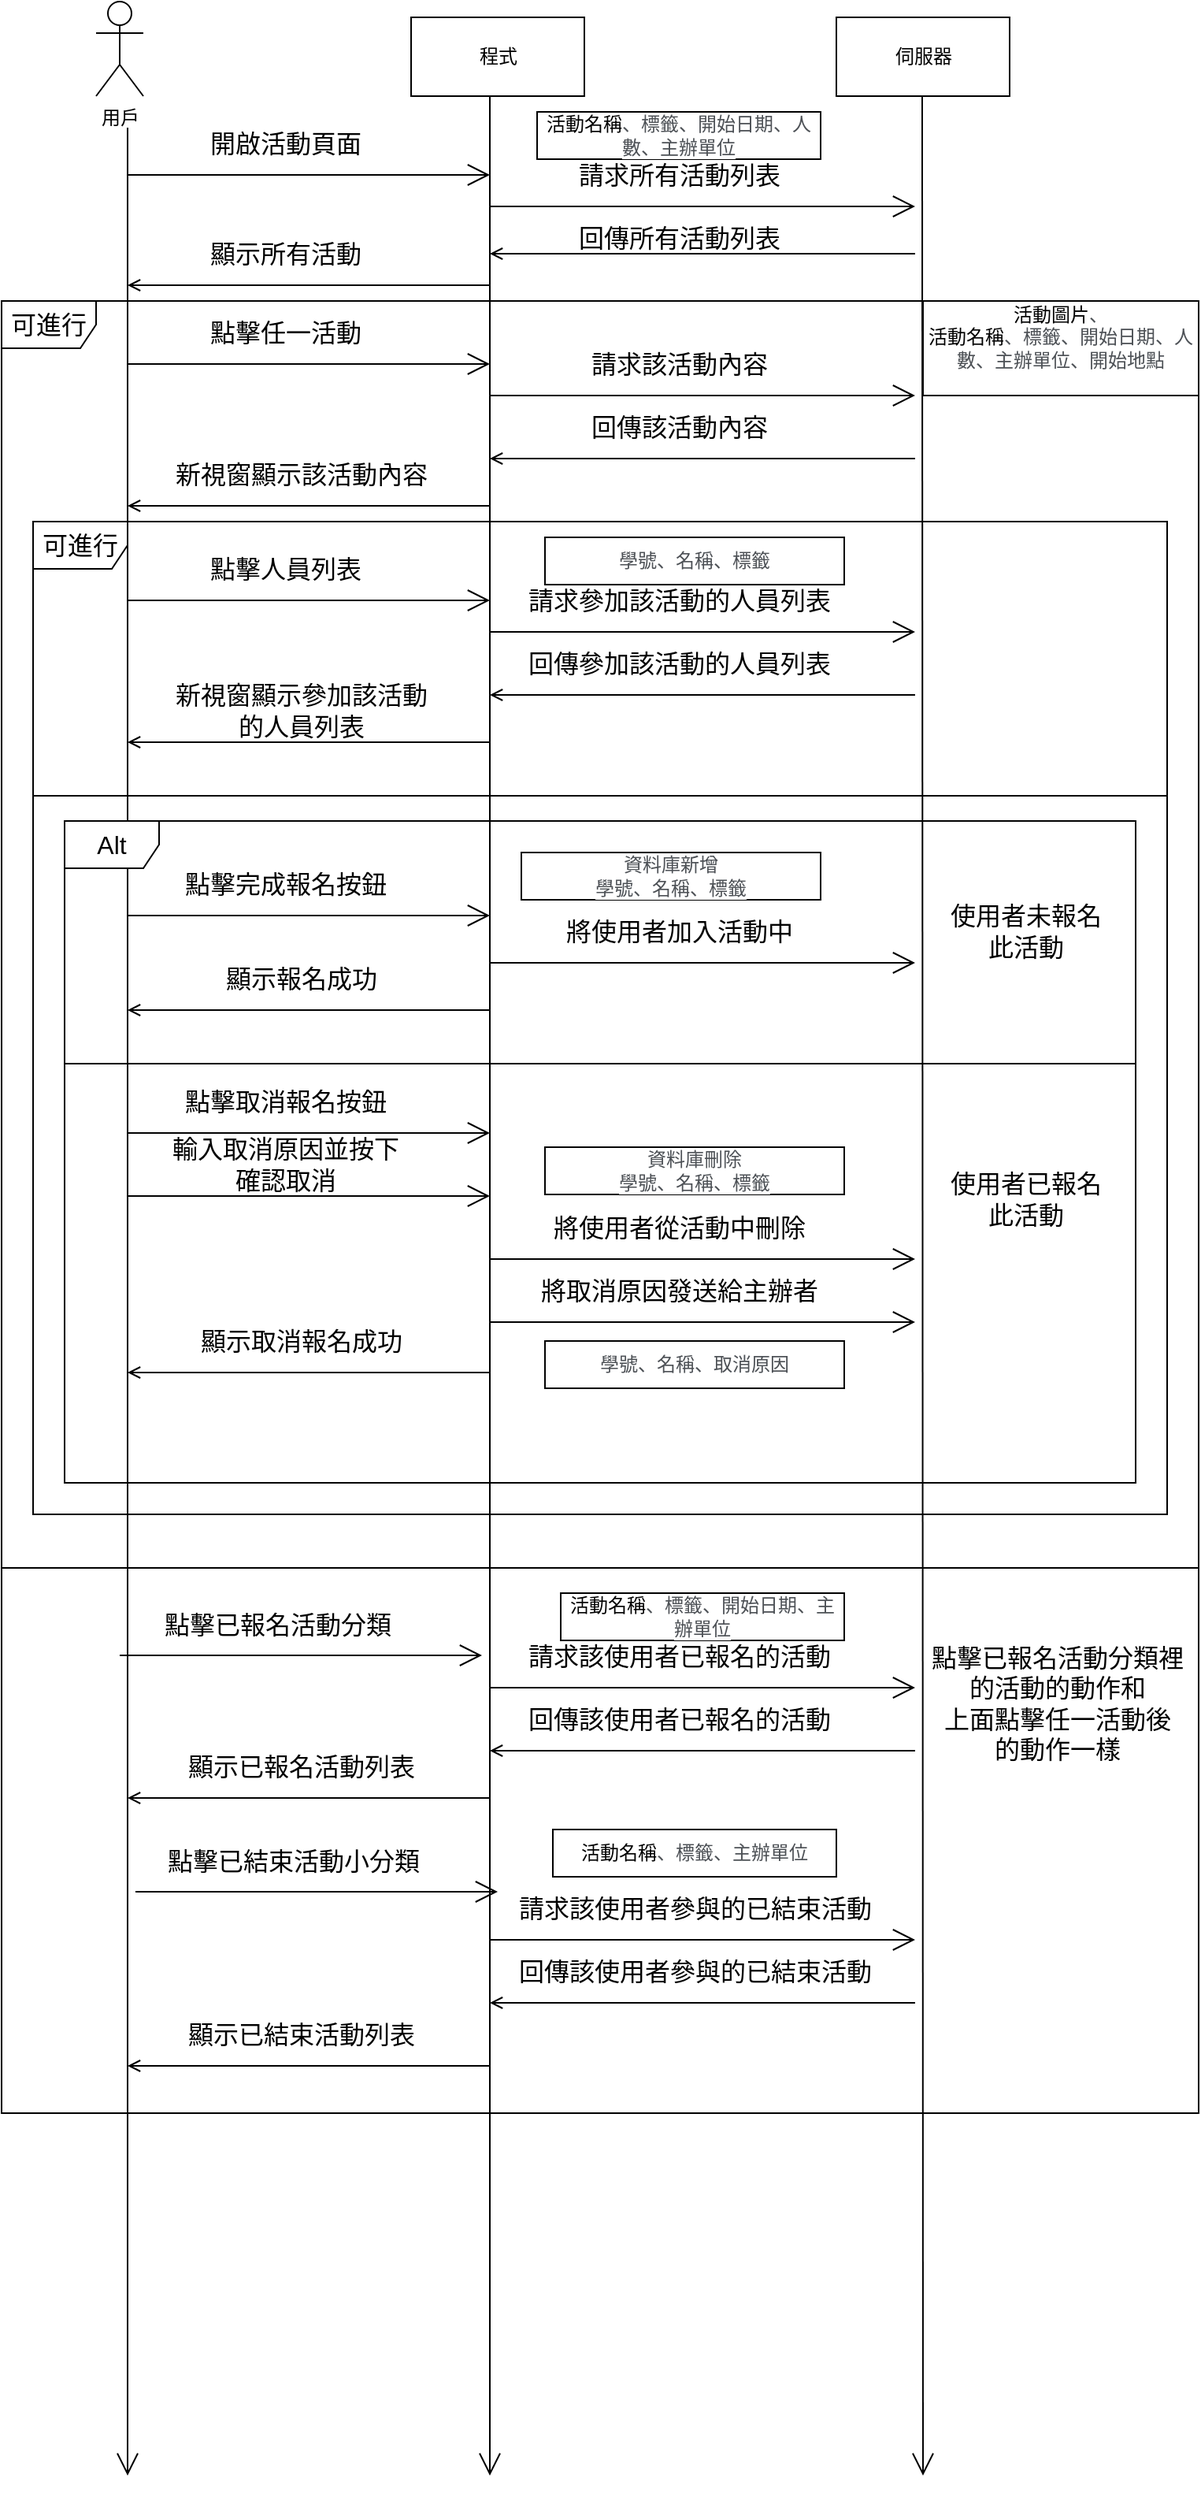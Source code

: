 <mxfile version="15.3.4" type="github">
  <diagram id="sUuNq-F8e-8yVib5LklR" name="Page-1">
    <mxGraphModel dx="1422" dy="762" grid="1" gridSize="10" guides="1" tooltips="1" connect="1" arrows="1" fold="1" page="1" pageScale="1" pageWidth="827" pageHeight="1169" math="0" shadow="0">
      <root>
        <mxCell id="0" />
        <mxCell id="1" parent="0" />
        <mxCell id="eY0Ow7e258zjDy8_juu0-1" value="用戶" style="shape=umlActor;verticalLabelPosition=bottom;verticalAlign=top;html=1;" parent="1" vertex="1">
          <mxGeometry x="70" y="30" width="30" height="60" as="geometry" />
        </mxCell>
        <mxCell id="eY0Ow7e258zjDy8_juu0-2" value="程式" style="html=1;" parent="1" vertex="1">
          <mxGeometry x="270" y="40" width="110" height="50" as="geometry" />
        </mxCell>
        <mxCell id="eY0Ow7e258zjDy8_juu0-3" value="伺服器" style="html=1;" parent="1" vertex="1">
          <mxGeometry x="540" y="40" width="110" height="50" as="geometry" />
        </mxCell>
        <mxCell id="eY0Ow7e258zjDy8_juu0-4" value="" style="endArrow=open;endFill=1;endSize=12;html=1;" parent="1" edge="1">
          <mxGeometry width="160" relative="1" as="geometry">
            <mxPoint x="90" y="110" as="sourcePoint" />
            <mxPoint x="90" y="1600" as="targetPoint" />
          </mxGeometry>
        </mxCell>
        <mxCell id="eY0Ow7e258zjDy8_juu0-5" value="" style="endArrow=open;endFill=1;endSize=12;html=1;" parent="1" edge="1">
          <mxGeometry width="160" relative="1" as="geometry">
            <mxPoint x="320" y="90" as="sourcePoint" />
            <mxPoint x="320" y="1600" as="targetPoint" />
          </mxGeometry>
        </mxCell>
        <mxCell id="eY0Ow7e258zjDy8_juu0-6" value="" style="endArrow=open;endFill=1;endSize=12;html=1;" parent="1" edge="1">
          <mxGeometry width="160" relative="1" as="geometry">
            <mxPoint x="594.5" y="90" as="sourcePoint" />
            <mxPoint x="595" y="1600" as="targetPoint" />
          </mxGeometry>
        </mxCell>
        <mxCell id="eY0Ow7e258zjDy8_juu0-7" value="" style="endArrow=open;endFill=1;endSize=12;html=1;" parent="1" edge="1">
          <mxGeometry width="160" relative="1" as="geometry">
            <mxPoint x="90" y="140" as="sourcePoint" />
            <mxPoint x="320" y="140" as="targetPoint" />
          </mxGeometry>
        </mxCell>
        <mxCell id="eY0Ow7e258zjDy8_juu0-8" value="開啟活動頁面" style="text;strokeColor=none;fillColor=none;html=1;fontSize=16;fontStyle=0;verticalAlign=middle;align=center;" parent="1" vertex="1">
          <mxGeometry x="140" y="100" width="100" height="40" as="geometry" />
        </mxCell>
        <mxCell id="eY0Ow7e258zjDy8_juu0-9" value="" style="endArrow=open;endFill=1;endSize=12;html=1;fontSize=16;" parent="1" edge="1">
          <mxGeometry width="160" relative="1" as="geometry">
            <mxPoint x="320" y="160" as="sourcePoint" />
            <mxPoint x="590" y="160" as="targetPoint" />
          </mxGeometry>
        </mxCell>
        <mxCell id="eY0Ow7e258zjDy8_juu0-10" value="請求所有活動列表" style="text;strokeColor=none;fillColor=none;html=1;fontSize=16;fontStyle=0;verticalAlign=middle;align=center;" parent="1" vertex="1">
          <mxGeometry x="390" y="120" width="100" height="40" as="geometry" />
        </mxCell>
        <mxCell id="eY0Ow7e258zjDy8_juu0-11" value="" style="endArrow=none;endFill=0;endSize=12;html=1;fontSize=16;startArrow=open;startFill=0;" parent="1" edge="1">
          <mxGeometry width="160" relative="1" as="geometry">
            <mxPoint x="320" y="190" as="sourcePoint" />
            <mxPoint x="590" y="190" as="targetPoint" />
          </mxGeometry>
        </mxCell>
        <mxCell id="eY0Ow7e258zjDy8_juu0-12" value="回傳所有活動列表" style="text;strokeColor=none;fillColor=none;html=1;fontSize=16;fontStyle=0;verticalAlign=middle;align=center;" parent="1" vertex="1">
          <mxGeometry x="390" y="160" width="100" height="40" as="geometry" />
        </mxCell>
        <mxCell id="eY0Ow7e258zjDy8_juu0-13" value="" style="endArrow=none;endFill=0;endSize=12;html=1;startArrow=open;startFill=0;" parent="1" edge="1">
          <mxGeometry width="160" relative="1" as="geometry">
            <mxPoint x="90" y="210" as="sourcePoint" />
            <mxPoint x="320" y="210" as="targetPoint" />
          </mxGeometry>
        </mxCell>
        <mxCell id="eY0Ow7e258zjDy8_juu0-14" value="顯示所有活動" style="text;strokeColor=none;fillColor=none;html=1;fontSize=16;fontStyle=0;verticalAlign=middle;align=center;" parent="1" vertex="1">
          <mxGeometry x="140" y="170" width="100" height="40" as="geometry" />
        </mxCell>
        <mxCell id="eY0Ow7e258zjDy8_juu0-15" value="可進行" style="shape=umlFrame;whiteSpace=wrap;html=1;fontSize=16;" parent="1" vertex="1">
          <mxGeometry x="10" y="220" width="760" height="1150" as="geometry" />
        </mxCell>
        <mxCell id="eY0Ow7e258zjDy8_juu0-16" value="" style="endArrow=open;endFill=1;endSize=12;html=1;" parent="1" edge="1">
          <mxGeometry width="160" relative="1" as="geometry">
            <mxPoint x="90" y="260" as="sourcePoint" />
            <mxPoint x="320" y="260" as="targetPoint" />
          </mxGeometry>
        </mxCell>
        <mxCell id="eY0Ow7e258zjDy8_juu0-17" value="點擊任一活動" style="text;strokeColor=none;fillColor=none;html=1;fontSize=16;fontStyle=0;verticalAlign=middle;align=center;" parent="1" vertex="1">
          <mxGeometry x="140" y="220" width="100" height="40" as="geometry" />
        </mxCell>
        <mxCell id="eY0Ow7e258zjDy8_juu0-18" value="" style="endArrow=open;endFill=1;endSize=12;html=1;fontSize=16;" parent="1" edge="1">
          <mxGeometry width="160" relative="1" as="geometry">
            <mxPoint x="320" y="280" as="sourcePoint" />
            <mxPoint x="590" y="280" as="targetPoint" />
          </mxGeometry>
        </mxCell>
        <mxCell id="eY0Ow7e258zjDy8_juu0-19" value="請求該活動內容" style="text;strokeColor=none;fillColor=none;html=1;fontSize=16;fontStyle=0;verticalAlign=middle;align=center;" parent="1" vertex="1">
          <mxGeometry x="390" y="240" width="100" height="40" as="geometry" />
        </mxCell>
        <mxCell id="eY0Ow7e258zjDy8_juu0-20" value="" style="endArrow=none;endFill=0;endSize=12;html=1;fontSize=16;startArrow=open;startFill=0;" parent="1" edge="1">
          <mxGeometry width="160" relative="1" as="geometry">
            <mxPoint x="320" y="320" as="sourcePoint" />
            <mxPoint x="590" y="320" as="targetPoint" />
          </mxGeometry>
        </mxCell>
        <mxCell id="eY0Ow7e258zjDy8_juu0-21" value="回傳該活動內容" style="text;strokeColor=none;fillColor=none;html=1;fontSize=16;fontStyle=0;verticalAlign=middle;align=center;" parent="1" vertex="1">
          <mxGeometry x="390" y="280" width="100" height="40" as="geometry" />
        </mxCell>
        <mxCell id="eY0Ow7e258zjDy8_juu0-22" value="" style="endArrow=none;endFill=0;endSize=12;html=1;startArrow=open;startFill=0;" parent="1" edge="1">
          <mxGeometry width="160" relative="1" as="geometry">
            <mxPoint x="90" y="350" as="sourcePoint" />
            <mxPoint x="320" y="350" as="targetPoint" />
          </mxGeometry>
        </mxCell>
        <mxCell id="eY0Ow7e258zjDy8_juu0-23" value="新視窗顯示該活動內容" style="text;strokeColor=none;fillColor=none;html=1;fontSize=16;fontStyle=0;verticalAlign=middle;align=center;" parent="1" vertex="1">
          <mxGeometry x="150" y="310" width="100" height="40" as="geometry" />
        </mxCell>
        <mxCell id="eY0Ow7e258zjDy8_juu0-24" value="可進行" style="shape=umlFrame;whiteSpace=wrap;html=1;fontSize=16;" parent="1" vertex="1">
          <mxGeometry x="30" y="360" width="720" height="630" as="geometry" />
        </mxCell>
        <mxCell id="eY0Ow7e258zjDy8_juu0-25" value="" style="endArrow=open;endFill=1;endSize=12;html=1;" parent="1" edge="1">
          <mxGeometry width="160" relative="1" as="geometry">
            <mxPoint x="90" y="410" as="sourcePoint" />
            <mxPoint x="320" y="410" as="targetPoint" />
          </mxGeometry>
        </mxCell>
        <mxCell id="eY0Ow7e258zjDy8_juu0-26" value="點擊人員列表" style="text;strokeColor=none;fillColor=none;html=1;fontSize=16;fontStyle=0;verticalAlign=middle;align=center;" parent="1" vertex="1">
          <mxGeometry x="140" y="370" width="100" height="40" as="geometry" />
        </mxCell>
        <mxCell id="eY0Ow7e258zjDy8_juu0-27" value="" style="endArrow=open;endFill=1;endSize=12;html=1;fontSize=16;" parent="1" edge="1">
          <mxGeometry width="160" relative="1" as="geometry">
            <mxPoint x="320" y="430" as="sourcePoint" />
            <mxPoint x="590" y="430" as="targetPoint" />
          </mxGeometry>
        </mxCell>
        <mxCell id="eY0Ow7e258zjDy8_juu0-28" value="請求參加該活動的人員列表" style="text;strokeColor=none;fillColor=none;html=1;fontSize=16;fontStyle=0;verticalAlign=middle;align=center;" parent="1" vertex="1">
          <mxGeometry x="390" y="390" width="100" height="40" as="geometry" />
        </mxCell>
        <mxCell id="eY0Ow7e258zjDy8_juu0-29" value="" style="endArrow=none;endFill=0;endSize=12;html=1;fontSize=16;startArrow=open;startFill=0;" parent="1" edge="1">
          <mxGeometry width="160" relative="1" as="geometry">
            <mxPoint x="320" y="470" as="sourcePoint" />
            <mxPoint x="590" y="470" as="targetPoint" />
          </mxGeometry>
        </mxCell>
        <mxCell id="eY0Ow7e258zjDy8_juu0-30" value="回傳參加該活動的人員列表" style="text;strokeColor=none;fillColor=none;html=1;fontSize=16;fontStyle=0;verticalAlign=middle;align=center;" parent="1" vertex="1">
          <mxGeometry x="390" y="430" width="100" height="40" as="geometry" />
        </mxCell>
        <mxCell id="eY0Ow7e258zjDy8_juu0-31" value="" style="endArrow=none;endFill=0;endSize=12;html=1;startArrow=open;startFill=0;" parent="1" edge="1">
          <mxGeometry width="160" relative="1" as="geometry">
            <mxPoint x="90" y="500" as="sourcePoint" />
            <mxPoint x="320" y="500" as="targetPoint" />
          </mxGeometry>
        </mxCell>
        <mxCell id="eY0Ow7e258zjDy8_juu0-32" value="新視窗顯示參加該活動&lt;br&gt;的人員列表" style="text;strokeColor=none;fillColor=none;html=1;fontSize=16;fontStyle=0;verticalAlign=middle;align=center;" parent="1" vertex="1">
          <mxGeometry x="150" y="460" width="100" height="40" as="geometry" />
        </mxCell>
        <mxCell id="eY0Ow7e258zjDy8_juu0-33" value="" style="line;strokeWidth=1;fillColor=none;align=left;verticalAlign=middle;spacingTop=-1;spacingLeft=3;spacingRight=3;rotatable=0;labelPosition=right;points=[];portConstraint=eastwest;fontSize=16;" parent="1" vertex="1">
          <mxGeometry x="30" y="530" width="720" height="8" as="geometry" />
        </mxCell>
        <mxCell id="eY0Ow7e258zjDy8_juu0-34" value="Alt" style="shape=umlFrame;whiteSpace=wrap;html=1;fontSize=16;" parent="1" vertex="1">
          <mxGeometry x="50" y="550" width="680" height="420" as="geometry" />
        </mxCell>
        <mxCell id="eY0Ow7e258zjDy8_juu0-35" value="" style="endArrow=open;endFill=1;endSize=12;html=1;" parent="1" edge="1">
          <mxGeometry width="160" relative="1" as="geometry">
            <mxPoint x="90" y="610" as="sourcePoint" />
            <mxPoint x="320" y="610" as="targetPoint" />
          </mxGeometry>
        </mxCell>
        <mxCell id="eY0Ow7e258zjDy8_juu0-36" value="點擊完成報名按鈕" style="text;strokeColor=none;fillColor=none;html=1;fontSize=16;fontStyle=0;verticalAlign=middle;align=center;" parent="1" vertex="1">
          <mxGeometry x="140" y="570" width="100" height="40" as="geometry" />
        </mxCell>
        <mxCell id="eY0Ow7e258zjDy8_juu0-37" value="" style="endArrow=open;endFill=1;endSize=12;html=1;fontSize=16;" parent="1" edge="1">
          <mxGeometry width="160" relative="1" as="geometry">
            <mxPoint x="320" y="640" as="sourcePoint" />
            <mxPoint x="590" y="640" as="targetPoint" />
          </mxGeometry>
        </mxCell>
        <mxCell id="eY0Ow7e258zjDy8_juu0-38" value="將使用者加入活動中" style="text;strokeColor=none;fillColor=none;html=1;fontSize=16;fontStyle=0;verticalAlign=middle;align=center;" parent="1" vertex="1">
          <mxGeometry x="390" y="600" width="100" height="40" as="geometry" />
        </mxCell>
        <mxCell id="eY0Ow7e258zjDy8_juu0-39" value="" style="endArrow=none;endFill=0;endSize=12;html=1;startArrow=open;startFill=0;" parent="1" edge="1">
          <mxGeometry width="160" relative="1" as="geometry">
            <mxPoint x="90" y="670" as="sourcePoint" />
            <mxPoint x="320" y="670" as="targetPoint" />
          </mxGeometry>
        </mxCell>
        <mxCell id="eY0Ow7e258zjDy8_juu0-40" value="顯示報名成功" style="text;strokeColor=none;fillColor=none;html=1;fontSize=16;fontStyle=0;verticalAlign=middle;align=center;" parent="1" vertex="1">
          <mxGeometry x="150" y="630" width="100" height="40" as="geometry" />
        </mxCell>
        <mxCell id="eY0Ow7e258zjDy8_juu0-41" value="" style="line;strokeWidth=1;fillColor=none;align=left;verticalAlign=middle;spacingTop=-1;spacingLeft=3;spacingRight=3;rotatable=0;labelPosition=right;points=[];portConstraint=eastwest;fontSize=16;" parent="1" vertex="1">
          <mxGeometry x="50" y="700" width="680" height="8" as="geometry" />
        </mxCell>
        <mxCell id="eY0Ow7e258zjDy8_juu0-42" value="使用者未報名&lt;br&gt;此活動" style="text;strokeColor=none;fillColor=none;html=1;fontSize=16;fontStyle=0;verticalAlign=middle;align=center;" parent="1" vertex="1">
          <mxGeometry x="610" y="600" width="100" height="40" as="geometry" />
        </mxCell>
        <mxCell id="eY0Ow7e258zjDy8_juu0-43" value="使用者已報名&lt;br&gt;此活動" style="text;strokeColor=none;fillColor=none;html=1;fontSize=16;fontStyle=0;verticalAlign=middle;align=center;" parent="1" vertex="1">
          <mxGeometry x="610" y="770" width="100" height="40" as="geometry" />
        </mxCell>
        <mxCell id="eY0Ow7e258zjDy8_juu0-44" value="" style="endArrow=open;endFill=1;endSize=12;html=1;" parent="1" edge="1">
          <mxGeometry width="160" relative="1" as="geometry">
            <mxPoint x="90" y="748" as="sourcePoint" />
            <mxPoint x="320" y="748" as="targetPoint" />
          </mxGeometry>
        </mxCell>
        <mxCell id="eY0Ow7e258zjDy8_juu0-45" value="點擊取消報名按鈕" style="text;strokeColor=none;fillColor=none;html=1;fontSize=16;fontStyle=0;verticalAlign=middle;align=center;" parent="1" vertex="1">
          <mxGeometry x="140" y="708" width="100" height="40" as="geometry" />
        </mxCell>
        <mxCell id="eY0Ow7e258zjDy8_juu0-46" value="" style="endArrow=open;endFill=1;endSize=12;html=1;" parent="1" edge="1">
          <mxGeometry width="160" relative="1" as="geometry">
            <mxPoint x="90" y="788" as="sourcePoint" />
            <mxPoint x="320" y="788" as="targetPoint" />
          </mxGeometry>
        </mxCell>
        <mxCell id="eY0Ow7e258zjDy8_juu0-47" value="輸入取消原因並按下&lt;br&gt;確認取消" style="text;strokeColor=none;fillColor=none;html=1;fontSize=16;fontStyle=0;verticalAlign=middle;align=center;" parent="1" vertex="1">
          <mxGeometry x="140" y="748" width="100" height="40" as="geometry" />
        </mxCell>
        <mxCell id="eY0Ow7e258zjDy8_juu0-48" value="" style="endArrow=open;endFill=1;endSize=12;html=1;fontSize=16;" parent="1" edge="1">
          <mxGeometry width="160" relative="1" as="geometry">
            <mxPoint x="320" y="828" as="sourcePoint" />
            <mxPoint x="590" y="828" as="targetPoint" />
          </mxGeometry>
        </mxCell>
        <mxCell id="eY0Ow7e258zjDy8_juu0-49" value="將使用者從活動中刪除" style="text;strokeColor=none;fillColor=none;html=1;fontSize=16;fontStyle=0;verticalAlign=middle;align=center;" parent="1" vertex="1">
          <mxGeometry x="390" y="788" width="100" height="40" as="geometry" />
        </mxCell>
        <mxCell id="eY0Ow7e258zjDy8_juu0-50" value="" style="endArrow=open;endFill=1;endSize=12;html=1;fontSize=16;" parent="1" edge="1">
          <mxGeometry width="160" relative="1" as="geometry">
            <mxPoint x="320" y="868" as="sourcePoint" />
            <mxPoint x="590" y="868" as="targetPoint" />
          </mxGeometry>
        </mxCell>
        <mxCell id="eY0Ow7e258zjDy8_juu0-51" value="將取消原因發送給主辦者" style="text;strokeColor=none;fillColor=none;html=1;fontSize=16;fontStyle=0;verticalAlign=middle;align=center;" parent="1" vertex="1">
          <mxGeometry x="390" y="828" width="100" height="40" as="geometry" />
        </mxCell>
        <mxCell id="eY0Ow7e258zjDy8_juu0-52" value="" style="endArrow=none;endFill=0;endSize=12;html=1;startArrow=open;startFill=0;" parent="1" edge="1">
          <mxGeometry width="160" relative="1" as="geometry">
            <mxPoint x="90" y="900" as="sourcePoint" />
            <mxPoint x="320" y="900" as="targetPoint" />
          </mxGeometry>
        </mxCell>
        <mxCell id="eY0Ow7e258zjDy8_juu0-53" value="顯示取消報名成功" style="text;strokeColor=none;fillColor=none;html=1;fontSize=16;fontStyle=0;verticalAlign=middle;align=center;" parent="1" vertex="1">
          <mxGeometry x="150" y="860" width="100" height="40" as="geometry" />
        </mxCell>
        <mxCell id="eY0Ow7e258zjDy8_juu0-54" value="" style="line;strokeWidth=1;fillColor=none;align=left;verticalAlign=middle;spacingTop=-1;spacingLeft=3;spacingRight=3;rotatable=0;labelPosition=right;points=[];portConstraint=eastwest;fontSize=16;" parent="1" vertex="1">
          <mxGeometry x="10" y="1020" width="760" height="8" as="geometry" />
        </mxCell>
        <mxCell id="eY0Ow7e258zjDy8_juu0-56" value="" style="endArrow=open;endFill=1;endSize=12;html=1;" parent="1" edge="1">
          <mxGeometry width="160" relative="1" as="geometry">
            <mxPoint x="85" y="1079.5" as="sourcePoint" />
            <mxPoint x="315" y="1079.5" as="targetPoint" />
          </mxGeometry>
        </mxCell>
        <mxCell id="eY0Ow7e258zjDy8_juu0-57" value="點擊已報名活動分類" style="text;strokeColor=none;fillColor=none;html=1;fontSize=16;fontStyle=0;verticalAlign=middle;align=center;" parent="1" vertex="1">
          <mxGeometry x="135" y="1040" width="100" height="40" as="geometry" />
        </mxCell>
        <mxCell id="eY0Ow7e258zjDy8_juu0-60" value="" style="endArrow=open;endFill=1;endSize=12;html=1;fontSize=16;" parent="1" edge="1">
          <mxGeometry width="160" relative="1" as="geometry">
            <mxPoint x="320" y="1100" as="sourcePoint" />
            <mxPoint x="590" y="1100" as="targetPoint" />
          </mxGeometry>
        </mxCell>
        <mxCell id="eY0Ow7e258zjDy8_juu0-61" value="請求該使用者已報名的活動" style="text;strokeColor=none;fillColor=none;html=1;fontSize=16;fontStyle=0;verticalAlign=middle;align=center;" parent="1" vertex="1">
          <mxGeometry x="390" y="1060" width="100" height="40" as="geometry" />
        </mxCell>
        <mxCell id="eY0Ow7e258zjDy8_juu0-62" value="" style="endArrow=none;endFill=0;endSize=12;html=1;fontSize=16;startArrow=open;startFill=0;" parent="1" edge="1">
          <mxGeometry width="160" relative="1" as="geometry">
            <mxPoint x="320" y="1140" as="sourcePoint" />
            <mxPoint x="590" y="1140" as="targetPoint" />
          </mxGeometry>
        </mxCell>
        <mxCell id="eY0Ow7e258zjDy8_juu0-63" value="回傳該使用者已報名的活動" style="text;strokeColor=none;fillColor=none;html=1;fontSize=16;fontStyle=0;verticalAlign=middle;align=center;" parent="1" vertex="1">
          <mxGeometry x="390" y="1100" width="100" height="40" as="geometry" />
        </mxCell>
        <mxCell id="eY0Ow7e258zjDy8_juu0-64" value="" style="endArrow=none;endFill=0;endSize=12;html=1;startArrow=open;startFill=0;" parent="1" edge="1">
          <mxGeometry width="160" relative="1" as="geometry">
            <mxPoint x="90" y="1170" as="sourcePoint" />
            <mxPoint x="320" y="1170" as="targetPoint" />
          </mxGeometry>
        </mxCell>
        <mxCell id="eY0Ow7e258zjDy8_juu0-65" value="顯示已報名活動列表" style="text;strokeColor=none;fillColor=none;html=1;fontSize=16;fontStyle=0;verticalAlign=middle;align=center;" parent="1" vertex="1">
          <mxGeometry x="150" y="1130" width="100" height="40" as="geometry" />
        </mxCell>
        <mxCell id="eY0Ow7e258zjDy8_juu0-68" value="" style="endArrow=open;endFill=1;endSize=12;html=1;" parent="1" edge="1">
          <mxGeometry width="160" relative="1" as="geometry">
            <mxPoint x="95" y="1229.5" as="sourcePoint" />
            <mxPoint x="325" y="1229.5" as="targetPoint" />
          </mxGeometry>
        </mxCell>
        <mxCell id="eY0Ow7e258zjDy8_juu0-69" value="點擊已結束活動小分類" style="text;strokeColor=none;fillColor=none;html=1;fontSize=16;fontStyle=0;verticalAlign=middle;align=center;" parent="1" vertex="1">
          <mxGeometry x="145" y="1190" width="100" height="40" as="geometry" />
        </mxCell>
        <mxCell id="eY0Ow7e258zjDy8_juu0-70" value="" style="endArrow=open;endFill=1;endSize=12;html=1;fontSize=16;" parent="1" edge="1">
          <mxGeometry width="160" relative="1" as="geometry">
            <mxPoint x="320" y="1260" as="sourcePoint" />
            <mxPoint x="590" y="1260" as="targetPoint" />
          </mxGeometry>
        </mxCell>
        <mxCell id="eY0Ow7e258zjDy8_juu0-71" value="請求該使用者參與的已結束活動" style="text;strokeColor=none;fillColor=none;html=1;fontSize=16;fontStyle=0;verticalAlign=middle;align=center;" parent="1" vertex="1">
          <mxGeometry x="400" y="1220" width="100" height="40" as="geometry" />
        </mxCell>
        <mxCell id="eY0Ow7e258zjDy8_juu0-72" value="" style="endArrow=none;endFill=0;endSize=12;html=1;fontSize=16;startArrow=open;startFill=0;" parent="1" edge="1">
          <mxGeometry width="160" relative="1" as="geometry">
            <mxPoint x="320" y="1300" as="sourcePoint" />
            <mxPoint x="590" y="1300" as="targetPoint" />
          </mxGeometry>
        </mxCell>
        <mxCell id="eY0Ow7e258zjDy8_juu0-73" value="回傳該使用者參與的已結束活動" style="text;strokeColor=none;fillColor=none;html=1;fontSize=16;fontStyle=0;verticalAlign=middle;align=center;" parent="1" vertex="1">
          <mxGeometry x="400" y="1260" width="100" height="40" as="geometry" />
        </mxCell>
        <mxCell id="eY0Ow7e258zjDy8_juu0-74" value="" style="endArrow=none;endFill=0;endSize=12;html=1;startArrow=open;startFill=0;" parent="1" edge="1">
          <mxGeometry width="160" relative="1" as="geometry">
            <mxPoint x="90" y="1340" as="sourcePoint" />
            <mxPoint x="320" y="1340" as="targetPoint" />
          </mxGeometry>
        </mxCell>
        <mxCell id="eY0Ow7e258zjDy8_juu0-75" value="顯示已結束活動列表" style="text;strokeColor=none;fillColor=none;html=1;fontSize=16;fontStyle=0;verticalAlign=middle;align=center;" parent="1" vertex="1">
          <mxGeometry x="150" y="1300" width="100" height="40" as="geometry" />
        </mxCell>
        <mxCell id="eY0Ow7e258zjDy8_juu0-76" value="點擊已報名活動分類裡&lt;br&gt;的活動的動作和&lt;br&gt;上面點擊任一活動後&lt;br&gt;的動作一樣" style="text;strokeColor=none;fillColor=none;html=1;fontSize=16;fontStyle=0;verticalAlign=middle;align=center;" parent="1" vertex="1">
          <mxGeometry x="630" y="1090" width="100" height="40" as="geometry" />
        </mxCell>
        <mxCell id="XMOmDnZHRC4OANVke3VL-1" value="活動名稱&lt;span style=&quot;color: rgb(77 , 81 , 86) ; font-family: &amp;#34;arial&amp;#34; , sans-serif ; text-align: left ; background-color: rgb(255 , 255 , 255)&quot;&gt;、標籤&lt;/span&gt;&lt;span style=&quot;color: rgb(77 , 81 , 86) ; font-family: &amp;#34;arial&amp;#34; , sans-serif ; text-align: left ; background-color: rgb(255 , 255 , 255)&quot;&gt;、開始日期&lt;/span&gt;&lt;span style=&quot;color: rgb(77 , 81 , 86) ; font-family: &amp;#34;arial&amp;#34; , sans-serif ; text-align: left ; background-color: rgb(255 , 255 , 255)&quot;&gt;、人數&lt;/span&gt;&lt;span style=&quot;color: rgb(77 , 81 , 86) ; font-family: &amp;#34;arial&amp;#34; , sans-serif ; text-align: left ; background-color: rgb(255 , 255 , 255)&quot;&gt;、主辦單位&lt;/span&gt;" style="rounded=0;whiteSpace=wrap;html=1;" parent="1" vertex="1">
          <mxGeometry x="350" y="100" width="180" height="30" as="geometry" />
        </mxCell>
        <mxCell id="XMOmDnZHRC4OANVke3VL-2" value="活動圖片&lt;span style=&quot;color: rgb(77 , 81 , 86) ; font-family: &amp;#34;arial&amp;#34; , sans-serif ; text-align: left ; background-color: rgb(255 , 255 , 255)&quot;&gt;、&lt;/span&gt;&lt;br&gt;活動名稱&lt;span style=&quot;color: rgb(77 , 81 , 86) ; font-family: &amp;#34;arial&amp;#34; , sans-serif ; text-align: left ; background-color: rgb(255 , 255 , 255)&quot;&gt;、標籤&lt;/span&gt;&lt;span style=&quot;color: rgb(77 , 81 , 86) ; font-family: &amp;#34;arial&amp;#34; , sans-serif ; text-align: left ; background-color: rgb(255 , 255 , 255)&quot;&gt;、開始日期&lt;/span&gt;&lt;span style=&quot;color: rgb(77 , 81 , 86) ; font-family: &amp;#34;arial&amp;#34; , sans-serif ; text-align: left ; background-color: rgb(255 , 255 , 255)&quot;&gt;、人數&lt;/span&gt;&lt;span style=&quot;color: rgb(77 , 81 , 86) ; font-family: &amp;#34;arial&amp;#34; , sans-serif ; text-align: left ; background-color: rgb(255 , 255 , 255)&quot;&gt;、主辦單位&lt;/span&gt;&lt;span style=&quot;color: rgb(77 , 81 , 86) ; font-family: &amp;#34;arial&amp;#34; , sans-serif ; text-align: left ; background-color: rgb(255 , 255 , 255)&quot;&gt;、開始地點&lt;/span&gt;&lt;span style=&quot;color: rgb(77 , 81 , 86) ; font-family: &amp;#34;arial&amp;#34; , sans-serif ; text-align: left ; background-color: rgb(255 , 255 , 255)&quot;&gt;&lt;br&gt;&lt;/span&gt;&lt;span style=&quot;color: rgba(0 , 0 , 0 , 0) ; font-family: monospace ; font-size: 0px&quot;&gt;%3CmxGraphModel%3E%3Croot%3E%3CmxCell%20id%3D%220%22%2F%3E%3CmxCell%20id%3D%221%22%20parent%3D%220%22%2F%3E%3CmxCell%20id%3D%222%22%20value%3D%22%E6%B4%BB%E5%8B%95%E5%90%8D%E7%A8%B1%26lt%3Bspan%20style%3D%26quot%3Bcolor%3A%20rgb(77%20%2C%2081%20%2C%2086)%20%3B%20font-family%3A%20%26amp%3B%2334%3Barial%26amp%3B%2334%3B%20%2C%20sans-serif%20%3B%20text-align%3A%20left%20%3B%20background-color%3A%20rgb(255%20%2C%20255%20%2C%20255)%26quot%3B%26gt%3B%E3%80%81%E6%A8%99%E7%B1%A4%26lt%3B%2Fspan%26gt%3B%26lt%3Bspan%20style%3D%26quot%3Bcolor%3A%20rgb(77%20%2C%2081%20%2C%2086)%20%3B%20font-family%3A%20%26amp%3B%2334%3Barial%26amp%3B%2334%3B%20%2C%20sans-serif%20%3B%20text-align%3A%20left%20%3B%20background-color%3A%20rgb(255%20%2C%20255%20%2C%20255)%26quot%3B%26gt%3B%E3%80%81%E9%96%8B%E5%A7%8B%E6%97%A5%E6%9C%9F%26lt%3B%2Fspan%26gt%3B%26lt%3Bspan%20style%3D%26quot%3Bcolor%3A%20rgb(77%20%2C%2081%20%2C%2086)%20%3B%20font-family%3A%20%26amp%3B%2334%3Barial%26amp%3B%2334%3B%20%2C%20sans-serif%20%3B%20text-align%3A%20left%20%3B%20background-color%3A%20rgb(255%20%2C%20255%20%2C%20255)%26quot%3B%26gt%3B%E3%80%81%E4%BA%BA%E6%95%B8%26lt%3B%2Fspan%26gt%3B%26lt%3Bspan%20style%3D%26quot%3Bcolor%3A%20rgb(77%20%2C%2081%20%2C%2086)%20%3B%20font-family%3A%20%26amp%3B%2334%3Barial%26amp%3B%2334%3B%20%2C%20sans-serif%20%3B%20text-align%3A%20left%20%3B%20background-color%3A%20rgb(255%20%2C%20255%20%2C%20255)%26quot%3B%26gt%3B%E3%80%81%E4%B8%BB%E8%BE%A6%E5%96%AE%E4%BD%8D%26lt%3B%2Fspan%26gt%3B%22%20style%3D%22rounded%3D0%3BwhiteSpace%3Dwrap%3Bhtml%3D1%3B%22%20vertex%3D%221%22%20parent%3D%221%22%3E%3CmxGeometry%20x%3D%22350%22%20y%3D%22100%22%20width%3D%22180%22%20height%3D%2230%22%20as%3D%22geometry%22%2F%3E%3C%2FmxCell%3E%3C%2Froot%3E%3C%2FmxGraphModel%3E&lt;/span&gt;" style="rounded=0;whiteSpace=wrap;html=1;" parent="1" vertex="1">
          <mxGeometry x="595" y="220" width="175" height="60" as="geometry" />
        </mxCell>
        <mxCell id="XMOmDnZHRC4OANVke3VL-3" value="&lt;span style=&quot;color: rgb(77 , 81 , 86) ; font-family: &amp;#34;arial&amp;#34; , sans-serif ; text-align: left ; background-color: rgb(255 , 255 , 255)&quot;&gt;學號、名稱&lt;/span&gt;&lt;span style=&quot;color: rgb(77 , 81 , 86) ; font-family: &amp;#34;arial&amp;#34; , sans-serif ; text-align: left ; background-color: rgb(255 , 255 , 255)&quot;&gt;、標籤&lt;/span&gt;" style="rounded=0;whiteSpace=wrap;html=1;" parent="1" vertex="1">
          <mxGeometry x="355" y="370" width="190" height="30" as="geometry" />
        </mxCell>
        <mxCell id="XMOmDnZHRC4OANVke3VL-4" value="&lt;span style=&quot;color: rgb(77 , 81 , 86) ; font-family: &amp;#34;arial&amp;#34; , sans-serif ; text-align: left ; background-color: rgb(255 , 255 , 255)&quot;&gt;資料庫新增&lt;br&gt;學號、名稱&lt;/span&gt;&lt;span style=&quot;color: rgb(77 , 81 , 86) ; font-family: &amp;#34;arial&amp;#34; , sans-serif ; text-align: left ; background-color: rgb(255 , 255 , 255)&quot;&gt;、標籤&lt;/span&gt;" style="rounded=0;whiteSpace=wrap;html=1;" parent="1" vertex="1">
          <mxGeometry x="340" y="570" width="190" height="30" as="geometry" />
        </mxCell>
        <mxCell id="XMOmDnZHRC4OANVke3VL-6" value="&lt;span style=&quot;color: rgb(77 , 81 , 86) ; font-family: &amp;#34;arial&amp;#34; , sans-serif ; text-align: left ; background-color: rgb(255 , 255 , 255)&quot;&gt;資料庫刪除&lt;br&gt;學號、名稱&lt;/span&gt;&lt;span style=&quot;color: rgb(77 , 81 , 86) ; font-family: &amp;#34;arial&amp;#34; , sans-serif ; text-align: left ; background-color: rgb(255 , 255 , 255)&quot;&gt;、標籤&lt;/span&gt;" style="rounded=0;whiteSpace=wrap;html=1;" parent="1" vertex="1">
          <mxGeometry x="355" y="757" width="190" height="30" as="geometry" />
        </mxCell>
        <mxCell id="XMOmDnZHRC4OANVke3VL-8" value="&lt;span style=&quot;color: rgb(77 , 81 , 86) ; font-family: &amp;#34;arial&amp;#34; , sans-serif ; text-align: left ; background-color: rgb(255 , 255 , 255)&quot;&gt;學號、名稱&lt;/span&gt;&lt;span style=&quot;color: rgb(77 , 81 , 86) ; font-family: &amp;#34;arial&amp;#34; , sans-serif ; text-align: left ; background-color: rgb(255 , 255 , 255)&quot;&gt;、取消原因&lt;/span&gt;" style="rounded=0;whiteSpace=wrap;html=1;" parent="1" vertex="1">
          <mxGeometry x="355" y="880" width="190" height="30" as="geometry" />
        </mxCell>
        <mxCell id="XMOmDnZHRC4OANVke3VL-9" value="活動名稱&lt;span style=&quot;color: rgb(77 , 81 , 86) ; font-family: &amp;#34;arial&amp;#34; , sans-serif ; text-align: left ; background-color: rgb(255 , 255 , 255)&quot;&gt;、標籤&lt;/span&gt;&lt;span style=&quot;color: rgb(77 , 81 , 86) ; font-family: &amp;#34;arial&amp;#34; , sans-serif ; text-align: left ; background-color: rgb(255 , 255 , 255)&quot;&gt;、開始日期&lt;/span&gt;&lt;span style=&quot;color: rgb(77 , 81 , 86) ; font-family: &amp;#34;arial&amp;#34; , sans-serif ; text-align: left ; background-color: rgb(255 , 255 , 255)&quot;&gt;、&lt;/span&gt;&lt;span style=&quot;color: rgb(77 , 81 , 86) ; font-family: &amp;#34;arial&amp;#34; , sans-serif ; text-align: left ; background-color: rgb(255 , 255 , 255)&quot;&gt;主辦單位&lt;/span&gt;" style="rounded=0;whiteSpace=wrap;html=1;" parent="1" vertex="1">
          <mxGeometry x="365" y="1040" width="180" height="30" as="geometry" />
        </mxCell>
        <mxCell id="XMOmDnZHRC4OANVke3VL-11" value="活動名稱&lt;span style=&quot;color: rgb(77 , 81 , 86) ; font-family: &amp;#34;arial&amp;#34; , sans-serif ; text-align: left ; background-color: rgb(255 , 255 , 255)&quot;&gt;、標籤&lt;/span&gt;&lt;span style=&quot;color: rgb(77 , 81 , 86) ; font-family: &amp;#34;arial&amp;#34; , sans-serif ; text-align: left ; background-color: rgb(255 , 255 , 255)&quot;&gt;、&lt;/span&gt;&lt;span style=&quot;color: rgb(77 , 81 , 86) ; font-family: &amp;#34;arial&amp;#34; , sans-serif ; text-align: left ; background-color: rgb(255 , 255 , 255)&quot;&gt;主辦單位&lt;/span&gt;" style="rounded=0;whiteSpace=wrap;html=1;" parent="1" vertex="1">
          <mxGeometry x="360" y="1190" width="180" height="30" as="geometry" />
        </mxCell>
      </root>
    </mxGraphModel>
  </diagram>
</mxfile>
